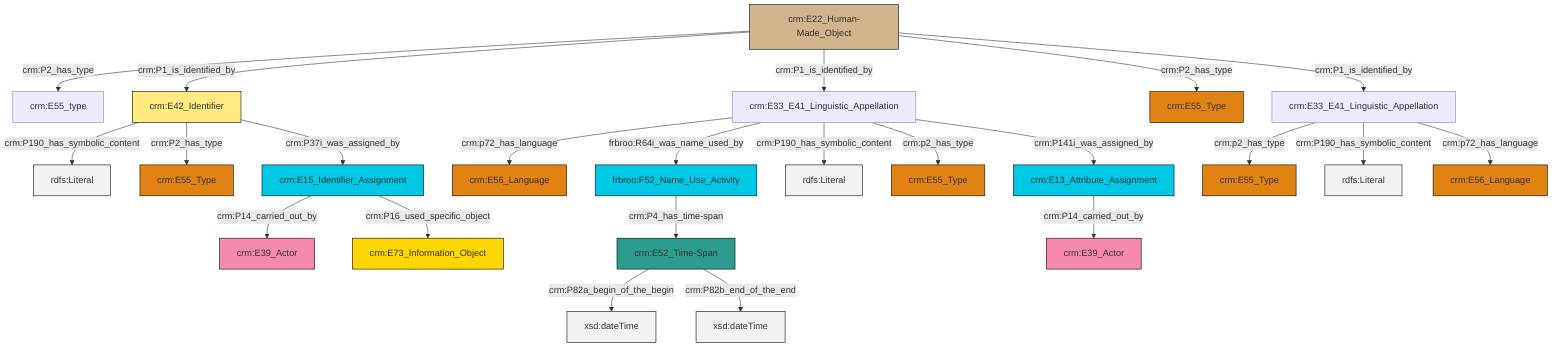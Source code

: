 graph TD
classDef Literal fill:#f2f2f2,stroke:#000000;
classDef CRM_Entity fill:#FFFFFF,stroke:#000000;
classDef Temporal_Entity fill:#00C9E6, stroke:#000000;
classDef Type fill:#E18312, stroke:#000000;
classDef Time-Span fill:#2C9C91, stroke:#000000;
classDef Appellation fill:#FFEB7F, stroke:#000000;
classDef Place fill:#008836, stroke:#000000;
classDef Persistent_Item fill:#B266B2, stroke:#000000;
classDef Conceptual_Object fill:#FFD700, stroke:#000000;
classDef Physical_Thing fill:#D2B48C, stroke:#000000;
classDef Actor fill:#f58aad, stroke:#000000;
classDef PC_Classes fill:#4ce600, stroke:#000000;
classDef Multi fill:#cccccc,stroke:#000000;

0["crm:E22_Human-Made_Object"]:::Physical_Thing -->|crm:P2_has_type| 1["crm:E55_type"]:::Default
2["crm:E15_Identifier_Assignment"]:::Temporal_Entity -->|crm:P14_carried_out_by| 4["crm:E39_Actor"]:::Actor
5["frbroo:F52_Name_Use_Activity"]:::Temporal_Entity -->|crm:P4_has_time-span| 6["crm:E52_Time-Span"]:::Time-Span
7["crm:E33_E41_Linguistic_Appellation"]:::Default -->|crm:p72_has_language| 8["crm:E56_Language"]:::Type
0["crm:E22_Human-Made_Object"]:::Physical_Thing -->|crm:P1_is_identified_by| 9["crm:E42_Identifier"]:::Appellation
10["crm:E33_E41_Linguistic_Appellation"]:::Default -->|crm:p2_has_type| 14["crm:E55_Type"]:::Type
7["crm:E33_E41_Linguistic_Appellation"]:::Default -->|frbroo:R64i_was_name_used_by| 5["frbroo:F52_Name_Use_Activity"]:::Temporal_Entity
2["crm:E15_Identifier_Assignment"]:::Temporal_Entity -->|crm:P16_used_specific_object| 17["crm:E73_Information_Object"]:::Conceptual_Object
9["crm:E42_Identifier"]:::Appellation -->|crm:P190_has_symbolic_content| 19[rdfs:Literal]:::Literal
10["crm:E33_E41_Linguistic_Appellation"]:::Default -->|crm:P190_has_symbolic_content| 22[rdfs:Literal]:::Literal
0["crm:E22_Human-Made_Object"]:::Physical_Thing -->|crm:P1_is_identified_by| 7["crm:E33_E41_Linguistic_Appellation"]:::Default
7["crm:E33_E41_Linguistic_Appellation"]:::Default -->|crm:P190_has_symbolic_content| 23[rdfs:Literal]:::Literal
10["crm:E33_E41_Linguistic_Appellation"]:::Default -->|crm:p72_has_language| 15["crm:E56_Language"]:::Type
7["crm:E33_E41_Linguistic_Appellation"]:::Default -->|crm:p2_has_type| 27["crm:E55_Type"]:::Type
30["crm:E13_Attribute_Assignment"]:::Temporal_Entity -->|crm:P14_carried_out_by| 28["crm:E39_Actor"]:::Actor
9["crm:E42_Identifier"]:::Appellation -->|crm:P2_has_type| 25["crm:E55_Type"]:::Type
0["crm:E22_Human-Made_Object"]:::Physical_Thing -->|crm:P2_has_type| 12["crm:E55_Type"]:::Type
9["crm:E42_Identifier"]:::Appellation -->|crm:P37i_was_assigned_by| 2["crm:E15_Identifier_Assignment"]:::Temporal_Entity
6["crm:E52_Time-Span"]:::Time-Span -->|crm:P82a_begin_of_the_begin| 36[xsd:dateTime]:::Literal
7["crm:E33_E41_Linguistic_Appellation"]:::Default -->|crm:P141i_was_assigned_by| 30["crm:E13_Attribute_Assignment"]:::Temporal_Entity
0["crm:E22_Human-Made_Object"]:::Physical_Thing -->|crm:P1_is_identified_by| 10["crm:E33_E41_Linguistic_Appellation"]:::Default
6["crm:E52_Time-Span"]:::Time-Span -->|crm:P82b_end_of_the_end| 41[xsd:dateTime]:::Literal